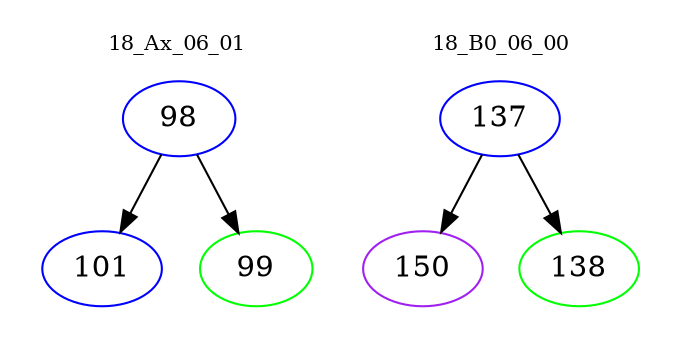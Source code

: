 digraph{
subgraph cluster_0 {
color = white
label = "18_Ax_06_01";
fontsize=10;
T0_98 [label="98", color="blue"]
T0_98 -> T0_101 [color="black"]
T0_101 [label="101", color="blue"]
T0_98 -> T0_99 [color="black"]
T0_99 [label="99", color="green"]
}
subgraph cluster_1 {
color = white
label = "18_B0_06_00";
fontsize=10;
T1_137 [label="137", color="blue"]
T1_137 -> T1_150 [color="black"]
T1_150 [label="150", color="purple"]
T1_137 -> T1_138 [color="black"]
T1_138 [label="138", color="green"]
}
}
